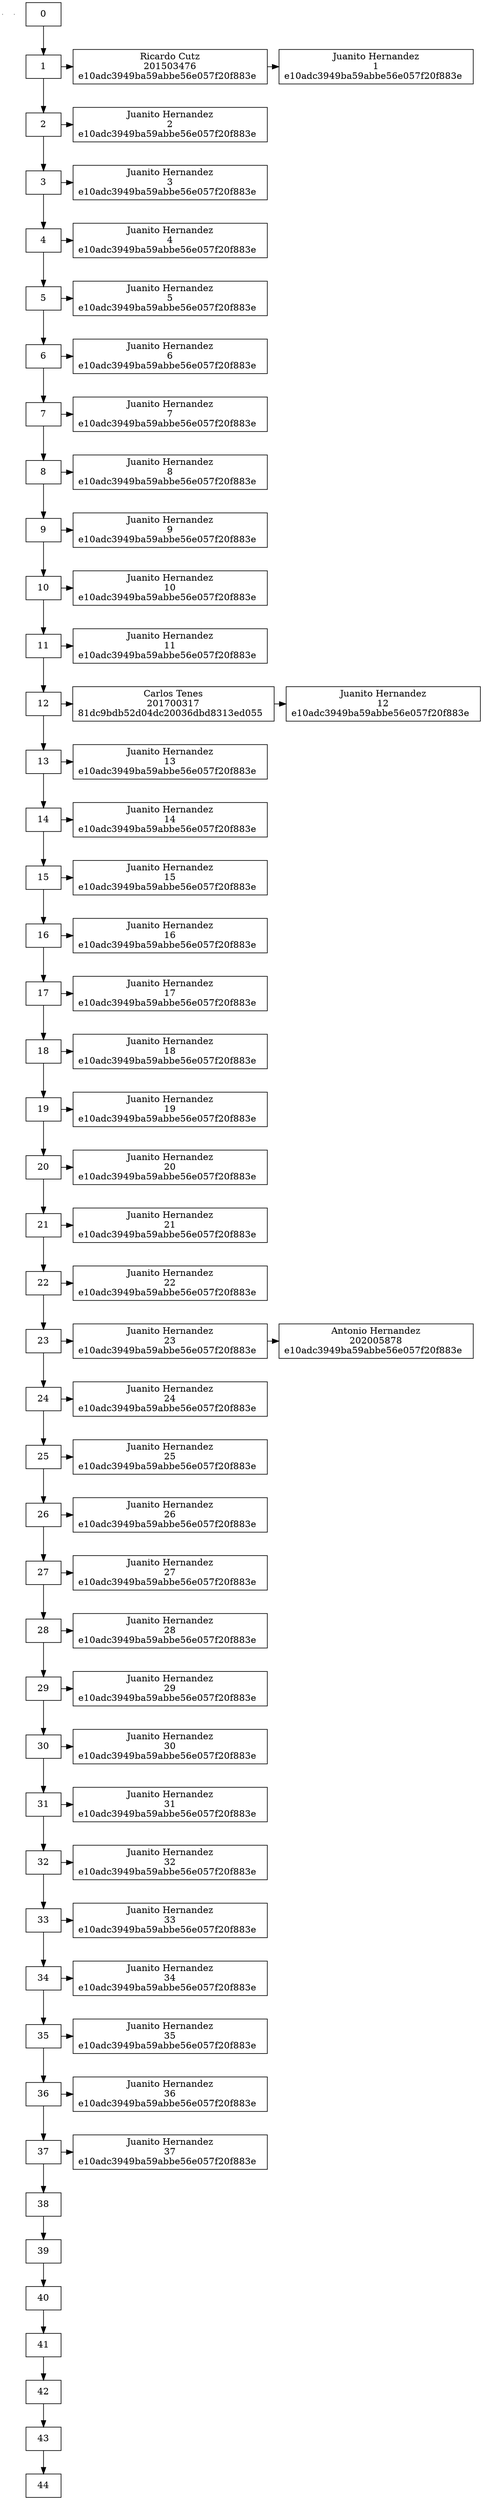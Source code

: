 digraph {
node [shape=box];
 e0[ shape = point, width = 0 ];
e1[ shape = point, width = 0 ]; 
s0i [label=" 0 " group = 1];
s0i ->s1i;
s1i [label=" 1 " group = 1];
s1i ->s2i;
s1i -> u201503476;
u201503476[label="Ricardo Cutz\n201503476\ne10adc3949ba59abbe56e057f20f883e  " group = 2 ];u201503476-> u1;
u1[label="Juanito Hernandez\n1\ne10adc3949ba59abbe56e057f20f883e  " group = 3 ];{rank=same; s1i ;u201503476 ;u1 ; }
s2i [label=" 2 " group = 1];
s2i ->s3i;
s2i -> u2;
u2[label="Juanito Hernandez\n2\ne10adc3949ba59abbe56e057f20f883e  " group = 2 ];{rank=same; s2i ;u2 ; }
s3i [label=" 3 " group = 1];
s3i ->s4i;
s3i -> u3;
u3[label="Juanito Hernandez\n3\ne10adc3949ba59abbe56e057f20f883e  " group = 2 ];{rank=same; s3i ;u3 ; }
s4i [label=" 4 " group = 1];
s4i ->s5i;
s4i -> u4;
u4[label="Juanito Hernandez\n4\ne10adc3949ba59abbe56e057f20f883e  " group = 2 ];{rank=same; s4i ;u4 ; }
s5i [label=" 5 " group = 1];
s5i ->s6i;
s5i -> u5;
u5[label="Juanito Hernandez\n5\ne10adc3949ba59abbe56e057f20f883e  " group = 2 ];{rank=same; s5i ;u5 ; }
s6i [label=" 6 " group = 1];
s6i ->s7i;
s6i -> u6;
u6[label="Juanito Hernandez\n6\ne10adc3949ba59abbe56e057f20f883e  " group = 2 ];{rank=same; s6i ;u6 ; }
s7i [label=" 7 " group = 1];
s7i ->s8i;
s7i -> u7;
u7[label="Juanito Hernandez\n7\ne10adc3949ba59abbe56e057f20f883e  " group = 2 ];{rank=same; s7i ;u7 ; }
s8i [label=" 8 " group = 1];
s8i ->s9i;
s8i -> u8;
u8[label="Juanito Hernandez\n8\ne10adc3949ba59abbe56e057f20f883e  " group = 2 ];{rank=same; s8i ;u8 ; }
s9i [label=" 9 " group = 1];
s9i ->s10i;
s9i -> u9;
u9[label="Juanito Hernandez\n9\ne10adc3949ba59abbe56e057f20f883e  " group = 2 ];{rank=same; s9i ;u9 ; }
s10i [label=" 10 " group = 1];
s10i ->s11i;
s10i -> u10;
u10[label="Juanito Hernandez\n10\ne10adc3949ba59abbe56e057f20f883e  " group = 2 ];{rank=same; s10i ;u10 ; }
s11i [label=" 11 " group = 1];
s11i ->s12i;
s11i -> u11;
u11[label="Juanito Hernandez\n11\ne10adc3949ba59abbe56e057f20f883e  " group = 2 ];{rank=same; s11i ;u11 ; }
s12i [label=" 12 " group = 1];
s12i ->s13i;
s12i -> u201700317;
u201700317[label="Carlos Tenes\n201700317\n81dc9bdb52d04dc20036dbd8313ed055  " group = 2 ];u201700317-> u12;
u12[label="Juanito Hernandez\n12\ne10adc3949ba59abbe56e057f20f883e  " group = 3 ];{rank=same; s12i ;u201700317 ;u12 ; }
s13i [label=" 13 " group = 1];
s13i ->s14i;
s13i -> u13;
u13[label="Juanito Hernandez\n13\ne10adc3949ba59abbe56e057f20f883e  " group = 2 ];{rank=same; s13i ;u13 ; }
s14i [label=" 14 " group = 1];
s14i ->s15i;
s14i -> u14;
u14[label="Juanito Hernandez\n14\ne10adc3949ba59abbe56e057f20f883e  " group = 2 ];{rank=same; s14i ;u14 ; }
s15i [label=" 15 " group = 1];
s15i ->s16i;
s15i -> u15;
u15[label="Juanito Hernandez\n15\ne10adc3949ba59abbe56e057f20f883e  " group = 2 ];{rank=same; s15i ;u15 ; }
s16i [label=" 16 " group = 1];
s16i ->s17i;
s16i -> u16;
u16[label="Juanito Hernandez\n16\ne10adc3949ba59abbe56e057f20f883e  " group = 2 ];{rank=same; s16i ;u16 ; }
s17i [label=" 17 " group = 1];
s17i ->s18i;
s17i -> u17;
u17[label="Juanito Hernandez\n17\ne10adc3949ba59abbe56e057f20f883e  " group = 2 ];{rank=same; s17i ;u17 ; }
s18i [label=" 18 " group = 1];
s18i ->s19i;
s18i -> u18;
u18[label="Juanito Hernandez\n18\ne10adc3949ba59abbe56e057f20f883e  " group = 2 ];{rank=same; s18i ;u18 ; }
s19i [label=" 19 " group = 1];
s19i ->s20i;
s19i -> u19;
u19[label="Juanito Hernandez\n19\ne10adc3949ba59abbe56e057f20f883e  " group = 2 ];{rank=same; s19i ;u19 ; }
s20i [label=" 20 " group = 1];
s20i ->s21i;
s20i -> u20;
u20[label="Juanito Hernandez\n20\ne10adc3949ba59abbe56e057f20f883e  " group = 2 ];{rank=same; s20i ;u20 ; }
s21i [label=" 21 " group = 1];
s21i ->s22i;
s21i -> u21;
u21[label="Juanito Hernandez\n21\ne10adc3949ba59abbe56e057f20f883e  " group = 2 ];{rank=same; s21i ;u21 ; }
s22i [label=" 22 " group = 1];
s22i ->s23i;
s22i -> u22;
u22[label="Juanito Hernandez\n22\ne10adc3949ba59abbe56e057f20f883e  " group = 2 ];{rank=same; s22i ;u22 ; }
s23i [label=" 23 " group = 1];
s23i ->s24i;
s23i -> u23;
u23[label="Juanito Hernandez\n23\ne10adc3949ba59abbe56e057f20f883e  " group = 2 ];u23-> u202005878;
u202005878[label="Antonio Hernandez\n202005878\ne10adc3949ba59abbe56e057f20f883e  " group = 3 ];{rank=same; s23i ;u23 ;u202005878 ; }
s24i [label=" 24 " group = 1];
s24i ->s25i;
s24i -> u24;
u24[label="Juanito Hernandez\n24\ne10adc3949ba59abbe56e057f20f883e  " group = 2 ];{rank=same; s24i ;u24 ; }
s25i [label=" 25 " group = 1];
s25i ->s26i;
s25i -> u25;
u25[label="Juanito Hernandez\n25\ne10adc3949ba59abbe56e057f20f883e  " group = 2 ];{rank=same; s25i ;u25 ; }
s26i [label=" 26 " group = 1];
s26i ->s27i;
s26i -> u26;
u26[label="Juanito Hernandez\n26\ne10adc3949ba59abbe56e057f20f883e  " group = 2 ];{rank=same; s26i ;u26 ; }
s27i [label=" 27 " group = 1];
s27i ->s28i;
s27i -> u27;
u27[label="Juanito Hernandez\n27\ne10adc3949ba59abbe56e057f20f883e  " group = 2 ];{rank=same; s27i ;u27 ; }
s28i [label=" 28 " group = 1];
s28i ->s29i;
s28i -> u28;
u28[label="Juanito Hernandez\n28\ne10adc3949ba59abbe56e057f20f883e  " group = 2 ];{rank=same; s28i ;u28 ; }
s29i [label=" 29 " group = 1];
s29i ->s30i;
s29i -> u29;
u29[label="Juanito Hernandez\n29\ne10adc3949ba59abbe56e057f20f883e  " group = 2 ];{rank=same; s29i ;u29 ; }
s30i [label=" 30 " group = 1];
s30i ->s31i;
s30i -> u30;
u30[label="Juanito Hernandez\n30\ne10adc3949ba59abbe56e057f20f883e  " group = 2 ];{rank=same; s30i ;u30 ; }
s31i [label=" 31 " group = 1];
s31i ->s32i;
s31i -> u31;
u31[label="Juanito Hernandez\n31\ne10adc3949ba59abbe56e057f20f883e  " group = 2 ];{rank=same; s31i ;u31 ; }
s32i [label=" 32 " group = 1];
s32i ->s33i;
s32i -> u32;
u32[label="Juanito Hernandez\n32\ne10adc3949ba59abbe56e057f20f883e  " group = 2 ];{rank=same; s32i ;u32 ; }
s33i [label=" 33 " group = 1];
s33i ->s34i;
s33i -> u33;
u33[label="Juanito Hernandez\n33\ne10adc3949ba59abbe56e057f20f883e  " group = 2 ];{rank=same; s33i ;u33 ; }
s34i [label=" 34 " group = 1];
s34i ->s35i;
s34i -> u34;
u34[label="Juanito Hernandez\n34\ne10adc3949ba59abbe56e057f20f883e  " group = 2 ];{rank=same; s34i ;u34 ; }
s35i [label=" 35 " group = 1];
s35i ->s36i;
s35i -> u35;
u35[label="Juanito Hernandez\n35\ne10adc3949ba59abbe56e057f20f883e  " group = 2 ];{rank=same; s35i ;u35 ; }
s36i [label=" 36 " group = 1];
s36i ->s37i;
s36i -> u36;
u36[label="Juanito Hernandez\n36\ne10adc3949ba59abbe56e057f20f883e  " group = 2 ];{rank=same; s36i ;u36 ; }
s37i [label=" 37 " group = 1];
s37i ->s38i;
s37i -> u37;
u37[label="Juanito Hernandez\n37\ne10adc3949ba59abbe56e057f20f883e  " group = 2 ];{rank=same; s37i ;u37 ; }
s38i [label=" 38 " group = 1];
s38i ->s39i;
s39i [label=" 39 " group = 1];
s39i ->s40i;
s40i [label=" 40 " group = 1];
s40i ->s41i;
s41i [label=" 41 " group = 1];
s41i ->s42i;
s42i [label=" 42 " group = 1];
s42i ->s43i;
s43i [label=" 43 " group = 1];
s43i ->s44i;
s44i [label=" 44 " group = 1];
}
